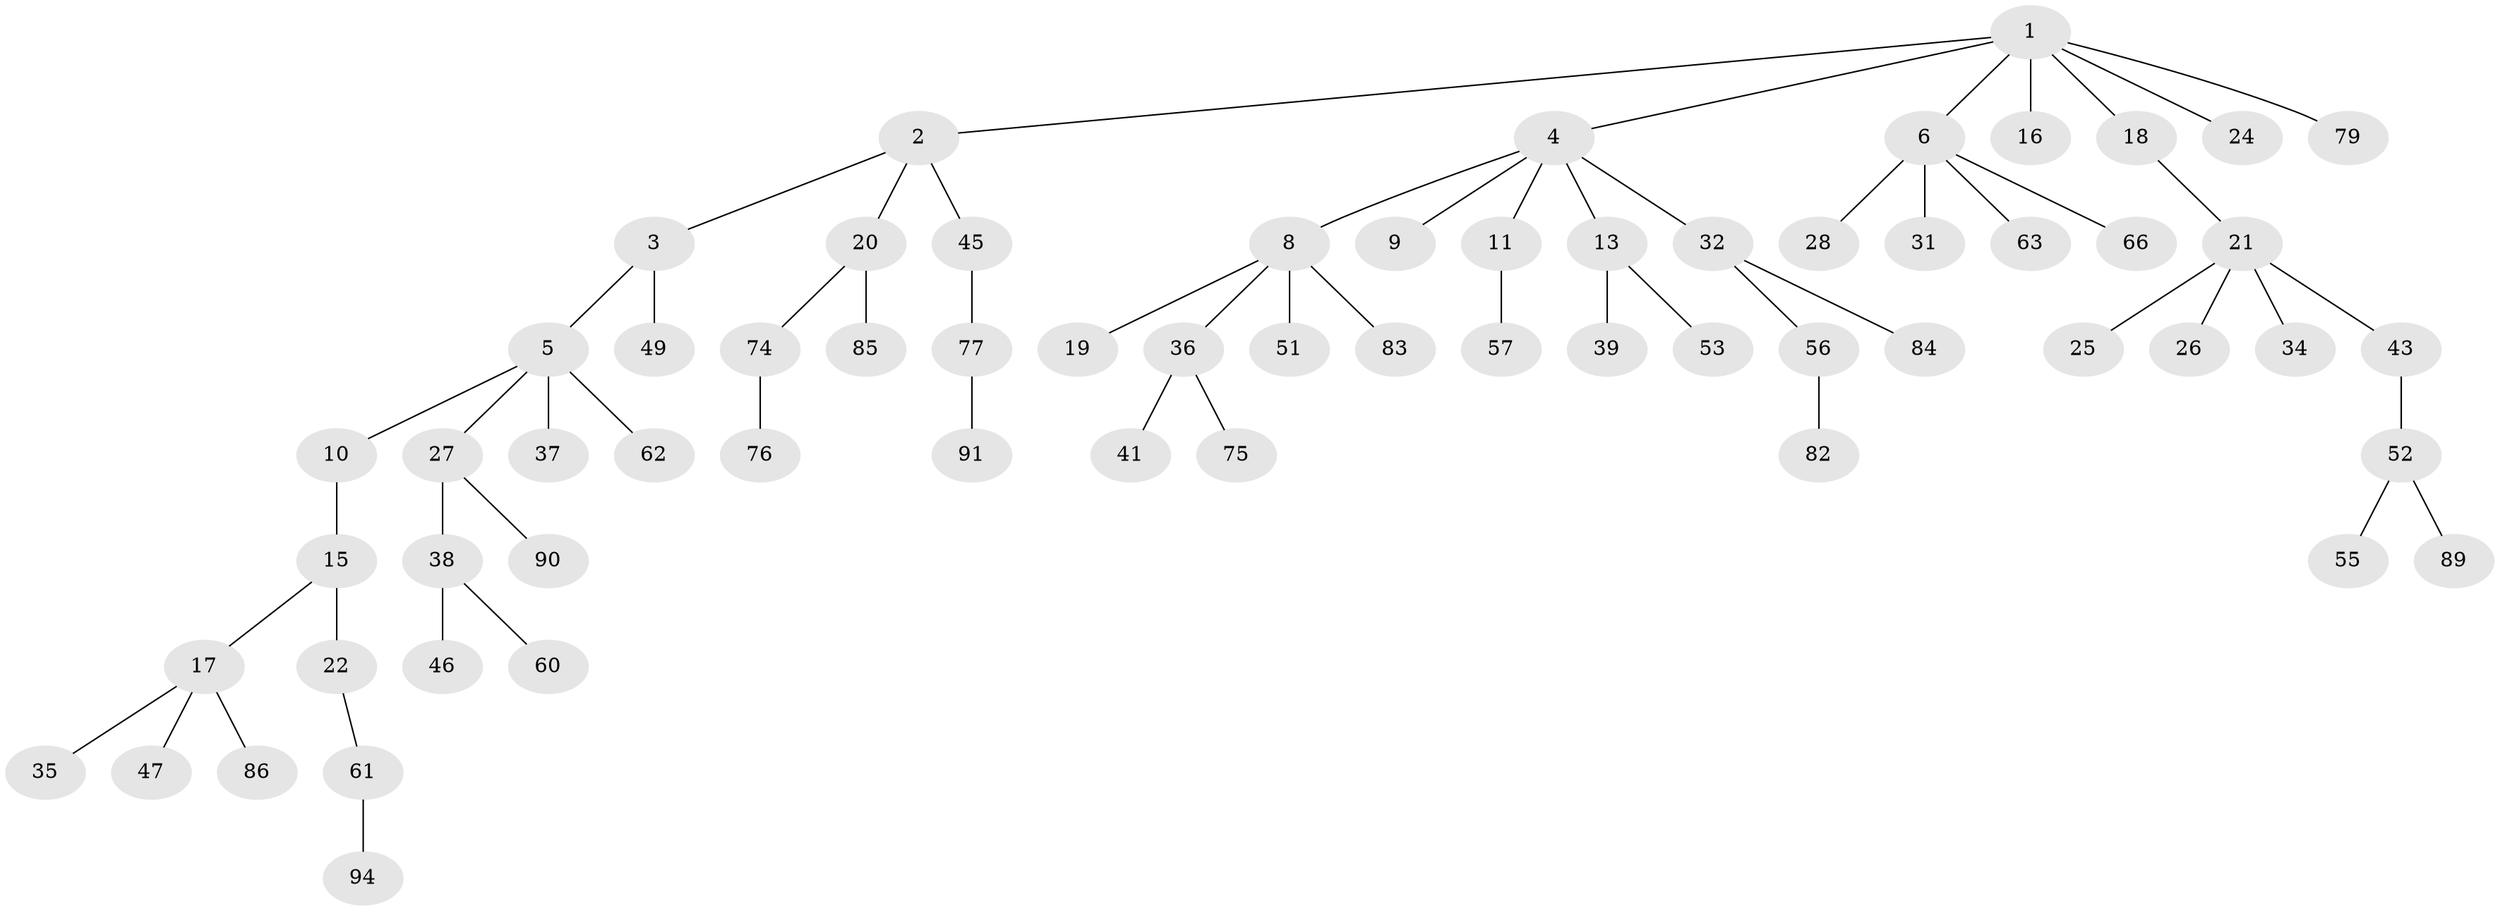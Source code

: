 // Generated by graph-tools (version 1.1) at 2025/24/03/03/25 07:24:06]
// undirected, 63 vertices, 62 edges
graph export_dot {
graph [start="1"]
  node [color=gray90,style=filled];
  1 [super="+7"];
  2 [super="+14"];
  3;
  4 [super="+88"];
  5 [super="+33"];
  6 [super="+50"];
  8 [super="+48"];
  9 [super="+12"];
  10 [super="+73"];
  11 [super="+29"];
  13 [super="+54"];
  15 [super="+71"];
  16;
  17 [super="+30"];
  18;
  19 [super="+93"];
  20 [super="+70"];
  21 [super="+23"];
  22;
  24;
  25;
  26 [super="+80"];
  27 [super="+58"];
  28 [super="+68"];
  31 [super="+69"];
  32 [super="+72"];
  34;
  35;
  36 [super="+40"];
  37 [super="+44"];
  38 [super="+42"];
  39;
  41;
  43;
  45;
  46;
  47 [super="+59"];
  49 [super="+78"];
  51 [super="+87"];
  52 [super="+65"];
  53;
  55;
  56 [super="+64"];
  57;
  60;
  61 [super="+67"];
  62;
  63;
  66;
  74;
  75 [super="+81"];
  76 [super="+92"];
  77;
  79;
  82;
  83;
  84;
  85;
  86;
  89;
  90;
  91;
  94;
  1 -- 2;
  1 -- 4;
  1 -- 6;
  1 -- 18;
  1 -- 24;
  1 -- 16;
  1 -- 79;
  2 -- 3;
  2 -- 20;
  2 -- 45;
  3 -- 5;
  3 -- 49;
  4 -- 8;
  4 -- 9;
  4 -- 11;
  4 -- 13;
  4 -- 32;
  5 -- 10;
  5 -- 27;
  5 -- 37;
  5 -- 62;
  6 -- 28;
  6 -- 31;
  6 -- 63;
  6 -- 66;
  8 -- 19;
  8 -- 36;
  8 -- 51;
  8 -- 83;
  10 -- 15;
  11 -- 57;
  13 -- 39;
  13 -- 53;
  15 -- 17;
  15 -- 22;
  17 -- 35;
  17 -- 47;
  17 -- 86;
  18 -- 21;
  20 -- 74;
  20 -- 85;
  21 -- 34;
  21 -- 43;
  21 -- 25;
  21 -- 26;
  22 -- 61;
  27 -- 38;
  27 -- 90;
  32 -- 56;
  32 -- 84;
  36 -- 41;
  36 -- 75;
  38 -- 46;
  38 -- 60;
  43 -- 52;
  45 -- 77;
  52 -- 55;
  52 -- 89;
  56 -- 82;
  61 -- 94;
  74 -- 76;
  77 -- 91;
}
